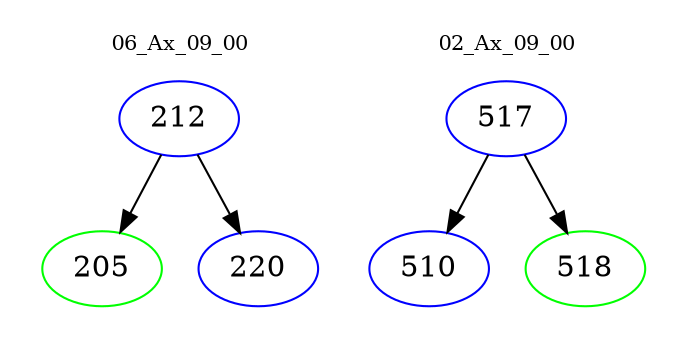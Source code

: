 digraph{
subgraph cluster_0 {
color = white
label = "06_Ax_09_00";
fontsize=10;
T0_212 [label="212", color="blue"]
T0_212 -> T0_205 [color="black"]
T0_205 [label="205", color="green"]
T0_212 -> T0_220 [color="black"]
T0_220 [label="220", color="blue"]
}
subgraph cluster_1 {
color = white
label = "02_Ax_09_00";
fontsize=10;
T1_517 [label="517", color="blue"]
T1_517 -> T1_510 [color="black"]
T1_510 [label="510", color="blue"]
T1_517 -> T1_518 [color="black"]
T1_518 [label="518", color="green"]
}
}
